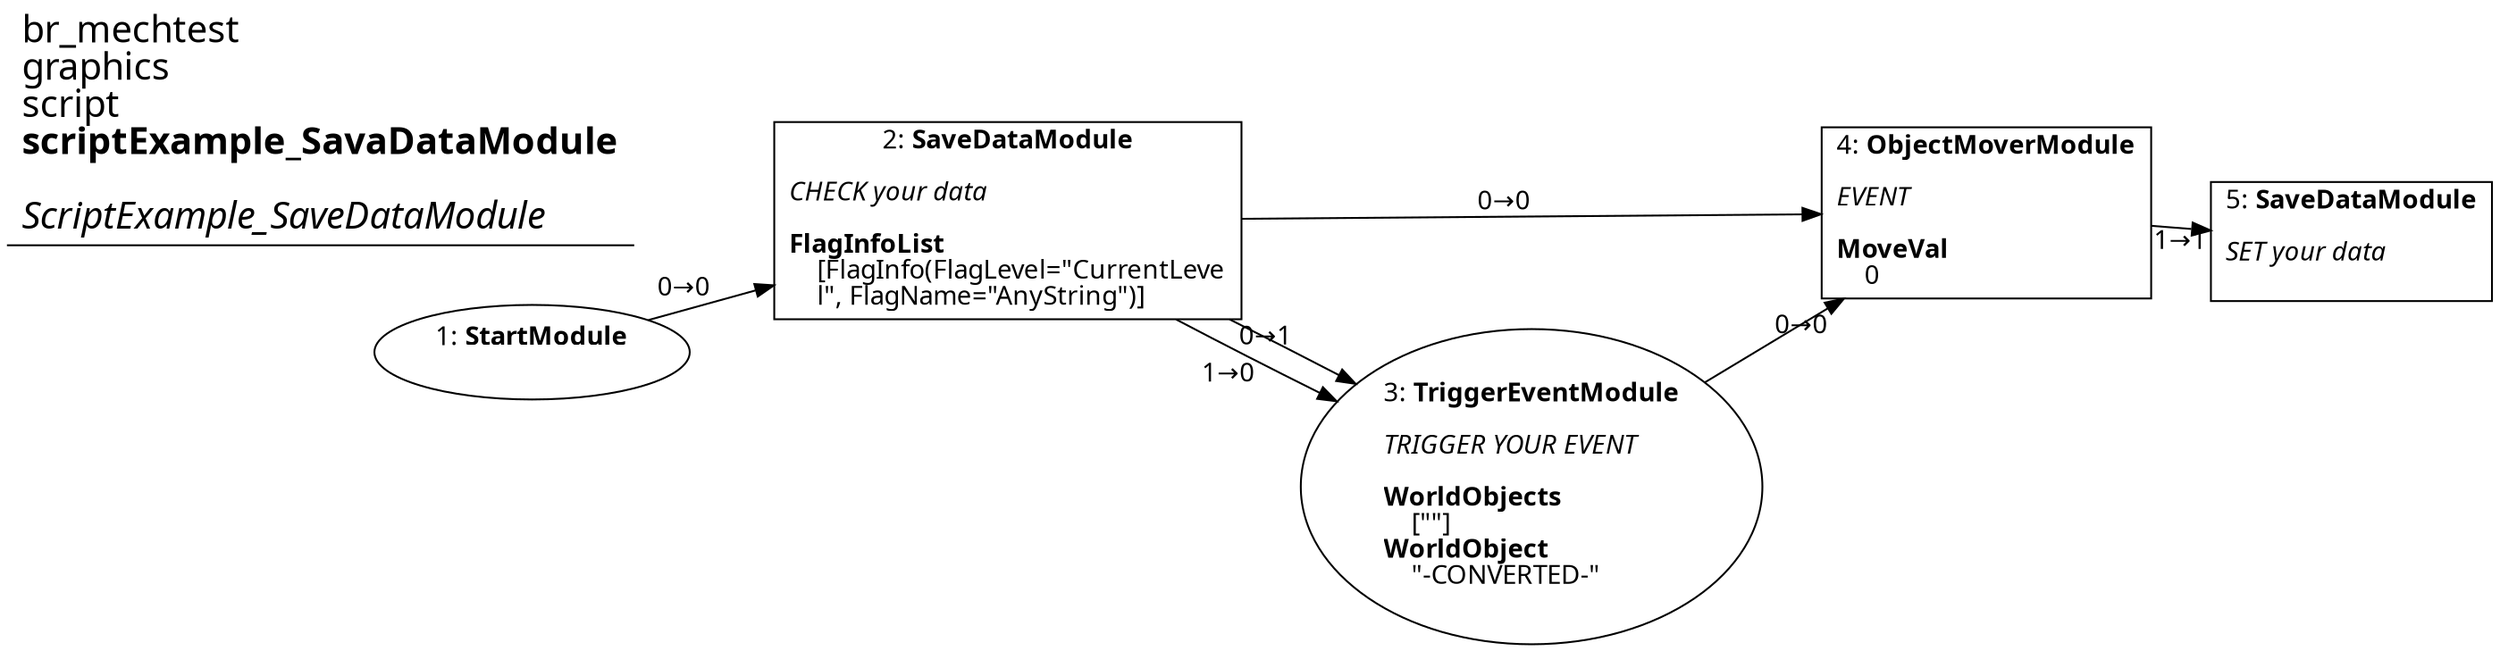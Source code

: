 digraph {
    layout = fdp;
    overlap = prism;
    sep = "+16";
    splines = spline;

    node [ shape = box ];

    graph [ fontname = "Segoe UI" ];
    node [ fontname = "Segoe UI" ];
    edge [ fontname = "Segoe UI" ];

    1 [ label = <1: <b>StartModule</b><br/><br/>> ];
    1 [ shape = oval ]
    1 [ pos = "0.113000005,-0.108!" ];
    1 -> 2 [ label = "0→0" ];

    2 [ label = <2: <b>SaveDataModule</b><br/><br/><i>CHECK your data<br align="left"/></i><br align="left"/><b>FlagInfoList</b><br align="left"/>    [FlagInfo(FlagLevel=&quot;CurrentLeve<br align="left"/>    l&quot;, FlagName=&quot;AnyString&quot;)]<br align="left"/>> ];
    2 [ pos = "0.245,-0.108!" ];
    2 -> 3 [ label = "0→1" ];
    2 -> 3 [ label = "1→0" ];
    2 -> 4 [ label = "0→0" ];

    3 [ label = <3: <b>TriggerEventModule</b><br/><br/><i>TRIGGER YOUR EVENT<br align="left"/></i><br align="left"/><b>WorldObjects</b><br align="left"/>    [&quot;&quot;]<br align="left"/><b>WorldObject</b><br align="left"/>    &quot;-CONVERTED-&quot;<br align="left"/>> ];
    3 [ shape = oval ]
    3 [ pos = "0.49,-0.208!" ];
    3 -> 4 [ label = "0→0" ];

    4 [ label = <4: <b>ObjectMoverModule</b><br/><br/><i>EVENT<br align="left"/></i><br align="left"/><b>MoveVal</b><br align="left"/>    0<br align="left"/>> ];
    4 [ pos = "0.72700006,-0.108!" ];
    4 -> 5 [ label = "1→1" ];

    5 [ label = <5: <b>SaveDataModule</b><br/><br/><i>SET your data<br align="left"/></i><br align="left"/>> ];
    5 [ pos = "0.952,-0.108!" ];

    title [ pos = "0.112,-0.10700001!" ];
    title [ shape = underline ];
    title [ label = <<font point-size="20">br_mechtest<br align="left"/>graphics<br align="left"/>script<br align="left"/><b>scriptExample_SavaDataModule</b><br align="left"/><br/><i>ScriptExample_SaveDataModule</i><br align="left"/></font>> ];
}
